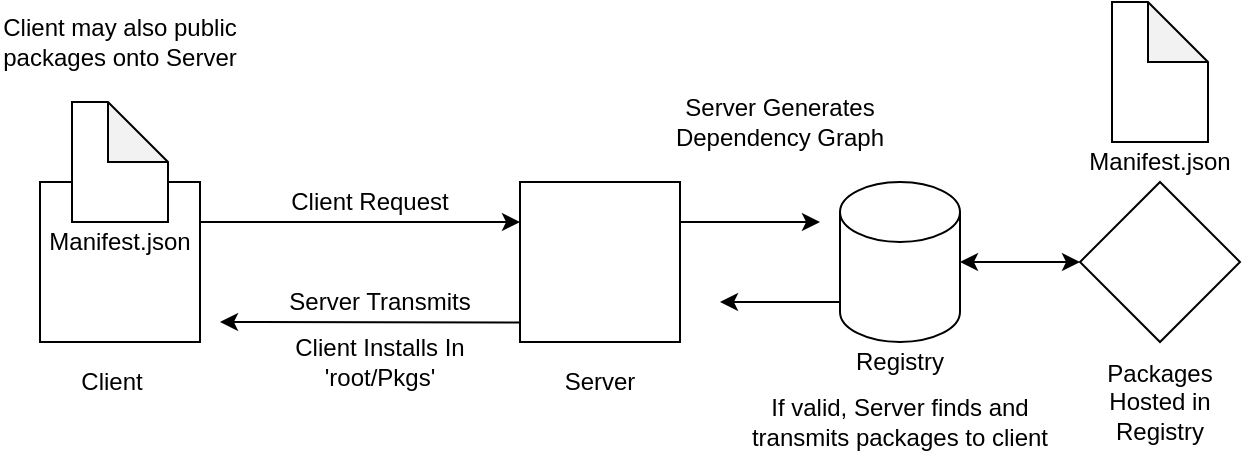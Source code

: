 <mxfile version="15.2.7" type="device"><diagram id="lBk7nBtJBMjMTV4EJ7Pg" name="Page-1"><mxGraphModel dx="815" dy="546" grid="1" gridSize="10" guides="1" tooltips="1" connect="1" arrows="1" fold="1" page="1" pageScale="1" pageWidth="850" pageHeight="1100" math="0" shadow="0"><root><mxCell id="0"/><mxCell id="1" parent="0"/><mxCell id="meC6YYrz_ns8XqwBO2Ht-1" value="" style="whiteSpace=wrap;html=1;aspect=fixed;" vertex="1" parent="1"><mxGeometry x="80" y="120" width="80" height="80" as="geometry"/></mxCell><mxCell id="meC6YYrz_ns8XqwBO2Ht-2" value="Client may also public packages onto Server" style="text;html=1;strokeColor=none;fillColor=none;align=center;verticalAlign=middle;whiteSpace=wrap;rounded=0;" vertex="1" parent="1"><mxGeometry x="60" y="30" width="120" height="40" as="geometry"/></mxCell><mxCell id="meC6YYrz_ns8XqwBO2Ht-3" value="" style="endArrow=classic;html=1;" edge="1" parent="1"><mxGeometry width="50" height="50" relative="1" as="geometry"><mxPoint x="160" y="140" as="sourcePoint"/><mxPoint x="320" y="140" as="targetPoint"/></mxGeometry></mxCell><mxCell id="meC6YYrz_ns8XqwBO2Ht-4" value="" style="shape=cylinder3;whiteSpace=wrap;html=1;boundedLbl=1;backgroundOutline=1;size=15;" vertex="1" parent="1"><mxGeometry x="480" y="120" width="60" height="80" as="geometry"/></mxCell><mxCell id="meC6YYrz_ns8XqwBO2Ht-5" value="" style="shape=note;whiteSpace=wrap;html=1;backgroundOutline=1;darkOpacity=0.05;" vertex="1" parent="1"><mxGeometry x="96" y="80" width="48" height="60" as="geometry"/></mxCell><mxCell id="meC6YYrz_ns8XqwBO2Ht-6" value="Manifest.json" style="text;html=1;strokeColor=none;fillColor=none;align=center;verticalAlign=middle;whiteSpace=wrap;rounded=0;" vertex="1" parent="1"><mxGeometry x="100" y="140" width="40" height="20" as="geometry"/></mxCell><mxCell id="meC6YYrz_ns8XqwBO2Ht-7" value="Registry" style="text;html=1;strokeColor=none;fillColor=none;align=center;verticalAlign=middle;whiteSpace=wrap;rounded=0;" vertex="1" parent="1"><mxGeometry x="490" y="200" width="40" height="20" as="geometry"/></mxCell><mxCell id="meC6YYrz_ns8XqwBO2Ht-8" value="" style="whiteSpace=wrap;html=1;aspect=fixed;" vertex="1" parent="1"><mxGeometry x="320" y="120" width="80" height="80" as="geometry"/></mxCell><mxCell id="meC6YYrz_ns8XqwBO2Ht-9" value="Client" style="text;html=1;strokeColor=none;fillColor=none;align=center;verticalAlign=middle;whiteSpace=wrap;rounded=0;" vertex="1" parent="1"><mxGeometry x="96" y="210" width="40" height="20" as="geometry"/></mxCell><mxCell id="meC6YYrz_ns8XqwBO2Ht-10" value="" style="endArrow=classic;html=1;" edge="1" parent="1"><mxGeometry width="50" height="50" relative="1" as="geometry"><mxPoint x="400" y="140" as="sourcePoint"/><mxPoint x="470" y="140" as="targetPoint"/></mxGeometry></mxCell><mxCell id="meC6YYrz_ns8XqwBO2Ht-11" value="" style="endArrow=classic;html=1;" edge="1" parent="1"><mxGeometry width="50" height="50" relative="1" as="geometry"><mxPoint x="480" y="180" as="sourcePoint"/><mxPoint x="420" y="180" as="targetPoint"/></mxGeometry></mxCell><mxCell id="meC6YYrz_ns8XqwBO2Ht-13" value="" style="endArrow=classic;html=1;" edge="1" parent="1"><mxGeometry width="50" height="50" relative="1" as="geometry"><mxPoint x="320" y="190.24" as="sourcePoint"/><mxPoint x="170" y="190" as="targetPoint"/></mxGeometry></mxCell><mxCell id="meC6YYrz_ns8XqwBO2Ht-14" value="Client Request" style="text;html=1;strokeColor=none;fillColor=none;align=center;verticalAlign=middle;whiteSpace=wrap;rounded=0;" vertex="1" parent="1"><mxGeometry x="200" y="120" width="90" height="20" as="geometry"/></mxCell><mxCell id="meC6YYrz_ns8XqwBO2Ht-16" value="Server Transmits" style="text;html=1;strokeColor=none;fillColor=none;align=center;verticalAlign=middle;whiteSpace=wrap;rounded=0;" vertex="1" parent="1"><mxGeometry x="200" y="170" width="100" height="20" as="geometry"/></mxCell><mxCell id="meC6YYrz_ns8XqwBO2Ht-18" value="Client Installs In 'root/Pkgs'" style="text;html=1;strokeColor=none;fillColor=none;align=center;verticalAlign=middle;whiteSpace=wrap;rounded=0;" vertex="1" parent="1"><mxGeometry x="185" y="200" width="130" height="20" as="geometry"/></mxCell><mxCell id="meC6YYrz_ns8XqwBO2Ht-19" value="" style="rhombus;whiteSpace=wrap;html=1;" vertex="1" parent="1"><mxGeometry x="600" y="120" width="80" height="80" as="geometry"/></mxCell><mxCell id="meC6YYrz_ns8XqwBO2Ht-20" value="Packages Hosted in Registry" style="text;html=1;strokeColor=none;fillColor=none;align=center;verticalAlign=middle;whiteSpace=wrap;rounded=0;" vertex="1" parent="1"><mxGeometry x="620" y="220" width="40" height="20" as="geometry"/></mxCell><mxCell id="meC6YYrz_ns8XqwBO2Ht-21" value="If valid, Server finds and transmits packages to client" style="text;html=1;strokeColor=none;fillColor=none;align=center;verticalAlign=middle;whiteSpace=wrap;rounded=0;" vertex="1" parent="1"><mxGeometry x="420" y="230" width="180" height="20" as="geometry"/></mxCell><mxCell id="meC6YYrz_ns8XqwBO2Ht-22" value="Server Generates Dependency Graph" style="text;html=1;strokeColor=none;fillColor=none;align=center;verticalAlign=middle;whiteSpace=wrap;rounded=0;" vertex="1" parent="1"><mxGeometry x="380" y="80" width="140" height="20" as="geometry"/></mxCell><mxCell id="meC6YYrz_ns8XqwBO2Ht-24" value="" style="endArrow=classic;startArrow=classic;html=1;entryX=0;entryY=0.5;entryDx=0;entryDy=0;" edge="1" parent="1" target="meC6YYrz_ns8XqwBO2Ht-19"><mxGeometry width="50" height="50" relative="1" as="geometry"><mxPoint x="540" y="160" as="sourcePoint"/><mxPoint x="590" y="110" as="targetPoint"/></mxGeometry></mxCell><mxCell id="meC6YYrz_ns8XqwBO2Ht-28" value="" style="shape=note;whiteSpace=wrap;html=1;backgroundOutline=1;darkOpacity=0.05;" vertex="1" parent="1"><mxGeometry x="616" y="30" width="48" height="70" as="geometry"/></mxCell><mxCell id="meC6YYrz_ns8XqwBO2Ht-29" value="Manifest.json" style="text;html=1;strokeColor=none;fillColor=none;align=center;verticalAlign=middle;whiteSpace=wrap;rounded=0;" vertex="1" parent="1"><mxGeometry x="620" y="100" width="40" height="20" as="geometry"/></mxCell><mxCell id="meC6YYrz_ns8XqwBO2Ht-30" value="Server" style="text;html=1;strokeColor=none;fillColor=none;align=center;verticalAlign=middle;whiteSpace=wrap;rounded=0;" vertex="1" parent="1"><mxGeometry x="340" y="210" width="40" height="20" as="geometry"/></mxCell></root></mxGraphModel></diagram></mxfile>